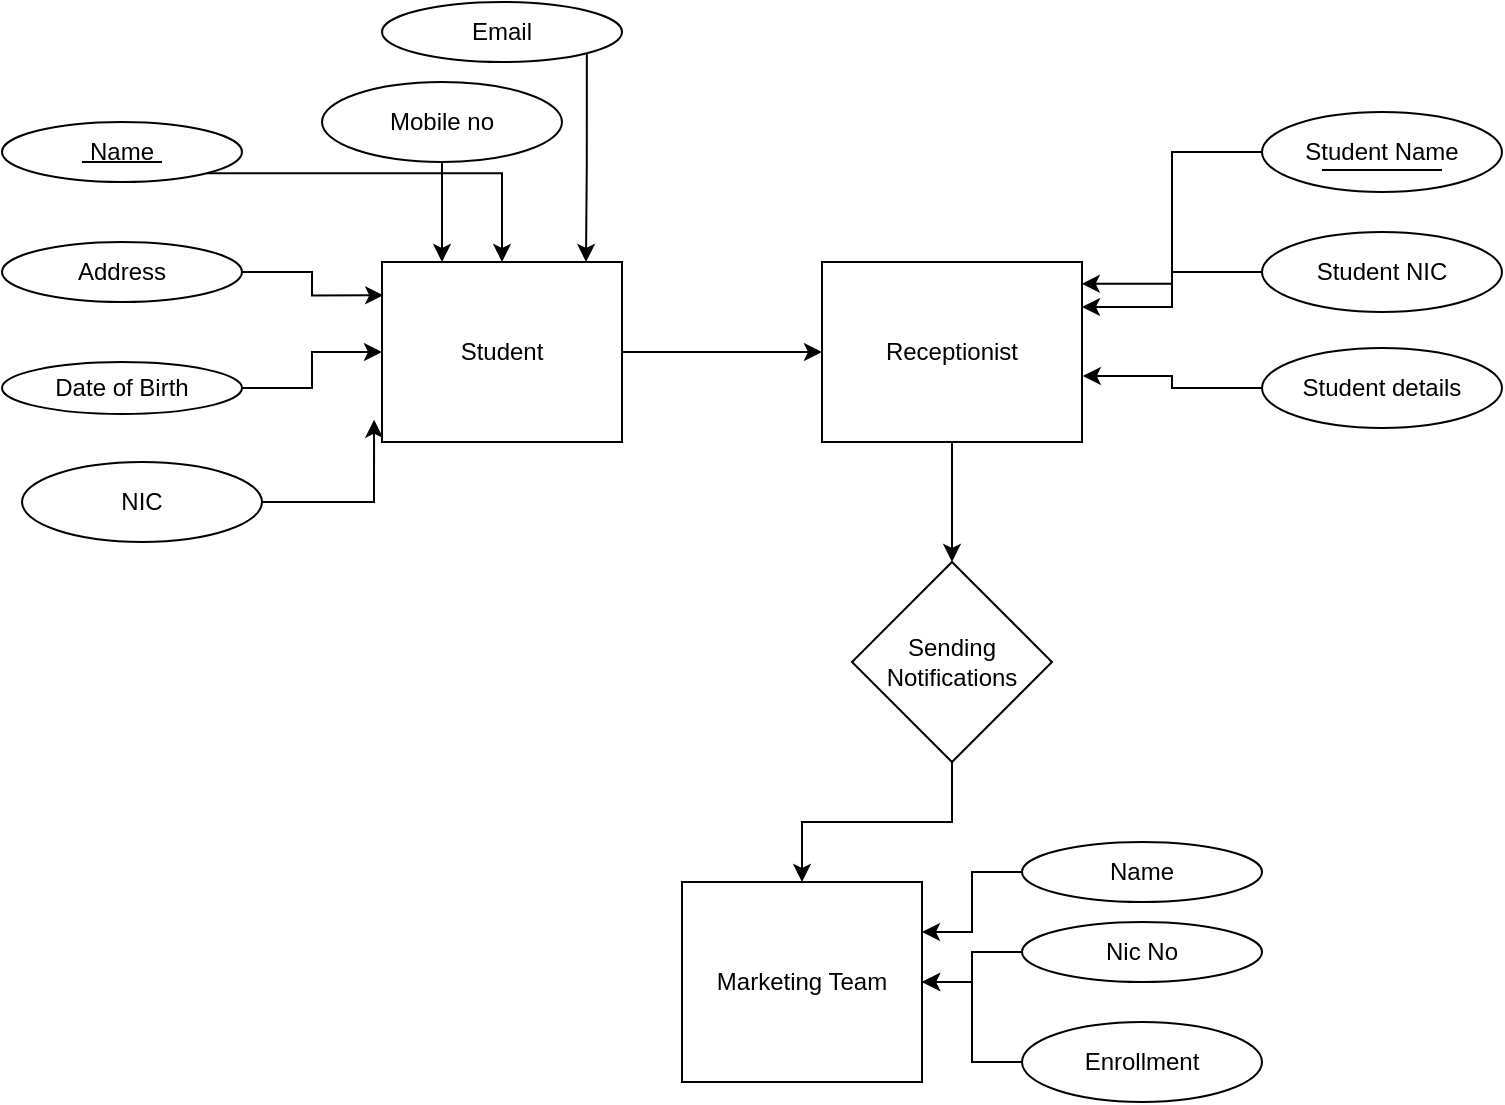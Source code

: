 <mxfile version="13.1.12" type="device"><diagram id="5jY93SGDyIyScoPh5wUN" name="Page-1"><mxGraphModel dx="1458" dy="1488" grid="1" gridSize="10" guides="1" tooltips="1" connect="1" arrows="1" fold="1" page="1" pageScale="1" pageWidth="850" pageHeight="1100" math="0" shadow="0"><root><mxCell id="0"/><mxCell id="1" parent="0"/><mxCell id="cEveiZM8WdKSyWAkojgy-39" value="" style="edgeStyle=orthogonalEdgeStyle;rounded=0;orthogonalLoop=1;jettySize=auto;html=1;" edge="1" parent="1" source="cEveiZM8WdKSyWAkojgy-14" target="cEveiZM8WdKSyWAkojgy-17"><mxGeometry relative="1" as="geometry"/></mxCell><mxCell id="cEveiZM8WdKSyWAkojgy-14" value="Receptionist" style="rounded=0;whiteSpace=wrap;html=1;" vertex="1" parent="1"><mxGeometry x="340" y="20" width="130" height="90" as="geometry"/></mxCell><mxCell id="cEveiZM8WdKSyWAkojgy-15" value="Marketing Team" style="rounded=0;whiteSpace=wrap;html=1;" vertex="1" parent="1"><mxGeometry x="270" y="330" width="120" height="100" as="geometry"/></mxCell><mxCell id="cEveiZM8WdKSyWAkojgy-37" value="" style="edgeStyle=orthogonalEdgeStyle;rounded=0;orthogonalLoop=1;jettySize=auto;html=1;" edge="1" parent="1" source="cEveiZM8WdKSyWAkojgy-17" target="cEveiZM8WdKSyWAkojgy-15"><mxGeometry relative="1" as="geometry"/></mxCell><mxCell id="cEveiZM8WdKSyWAkojgy-17" value="Sending Notifications" style="rhombus;whiteSpace=wrap;html=1;" vertex="1" parent="1"><mxGeometry x="355" y="170" width="100" height="100" as="geometry"/></mxCell><mxCell id="cEveiZM8WdKSyWAkojgy-43" value="" style="edgeStyle=orthogonalEdgeStyle;rounded=0;orthogonalLoop=1;jettySize=auto;html=1;entryX=1;entryY=0.25;entryDx=0;entryDy=0;" edge="1" parent="1" source="cEveiZM8WdKSyWAkojgy-27" target="cEveiZM8WdKSyWAkojgy-15"><mxGeometry relative="1" as="geometry"/></mxCell><mxCell id="cEveiZM8WdKSyWAkojgy-27" value="Name" style="ellipse;whiteSpace=wrap;html=1;" vertex="1" parent="1"><mxGeometry x="440" y="310" width="120" height="30" as="geometry"/></mxCell><mxCell id="cEveiZM8WdKSyWAkojgy-46" value="" style="edgeStyle=orthogonalEdgeStyle;rounded=0;orthogonalLoop=1;jettySize=auto;html=1;" edge="1" parent="1" source="cEveiZM8WdKSyWAkojgy-28" target="cEveiZM8WdKSyWAkojgy-15"><mxGeometry relative="1" as="geometry"><mxPoint x="230" y="350" as="targetPoint"/><Array as="points"/></mxGeometry></mxCell><mxCell id="cEveiZM8WdKSyWAkojgy-28" value="Nic No" style="ellipse;whiteSpace=wrap;html=1;" vertex="1" parent="1"><mxGeometry x="440" y="350" width="120" height="30" as="geometry"/></mxCell><mxCell id="cEveiZM8WdKSyWAkojgy-49" value="" style="edgeStyle=orthogonalEdgeStyle;rounded=0;orthogonalLoop=1;jettySize=auto;html=1;" edge="1" parent="1" source="cEveiZM8WdKSyWAkojgy-30" target="cEveiZM8WdKSyWAkojgy-15"><mxGeometry relative="1" as="geometry"/></mxCell><mxCell id="cEveiZM8WdKSyWAkojgy-30" value="Enrollment" style="ellipse;whiteSpace=wrap;html=1;" vertex="1" parent="1"><mxGeometry x="440" y="400" width="120" height="40" as="geometry"/></mxCell><mxCell id="cEveiZM8WdKSyWAkojgy-51" value="" style="edgeStyle=orthogonalEdgeStyle;rounded=0;orthogonalLoop=1;jettySize=auto;html=1;" edge="1" parent="1" source="cEveiZM8WdKSyWAkojgy-50" target="cEveiZM8WdKSyWAkojgy-14"><mxGeometry relative="1" as="geometry"/></mxCell><mxCell id="cEveiZM8WdKSyWAkojgy-50" value="Student" style="rounded=0;whiteSpace=wrap;html=1;" vertex="1" parent="1"><mxGeometry x="120" y="20" width="120" height="90" as="geometry"/></mxCell><mxCell id="cEveiZM8WdKSyWAkojgy-71" style="edgeStyle=orthogonalEdgeStyle;rounded=0;orthogonalLoop=1;jettySize=auto;html=1;exitX=1;exitY=0.5;exitDx=0;exitDy=0;entryX=0.005;entryY=0.185;entryDx=0;entryDy=0;entryPerimeter=0;" edge="1" parent="1" source="cEveiZM8WdKSyWAkojgy-54" target="cEveiZM8WdKSyWAkojgy-50"><mxGeometry relative="1" as="geometry"/></mxCell><mxCell id="cEveiZM8WdKSyWAkojgy-54" value="Address" style="ellipse;whiteSpace=wrap;html=1;" vertex="1" parent="1"><mxGeometry x="-70" y="10" width="120" height="30" as="geometry"/></mxCell><mxCell id="cEveiZM8WdKSyWAkojgy-70" style="edgeStyle=orthogonalEdgeStyle;rounded=0;orthogonalLoop=1;jettySize=auto;html=1;exitX=1;exitY=1;exitDx=0;exitDy=0;" edge="1" parent="1" source="cEveiZM8WdKSyWAkojgy-55" target="cEveiZM8WdKSyWAkojgy-50"><mxGeometry relative="1" as="geometry"/></mxCell><mxCell id="cEveiZM8WdKSyWAkojgy-55" value="Name" style="ellipse;whiteSpace=wrap;html=1;" vertex="1" parent="1"><mxGeometry x="-70" y="-50" width="120" height="30" as="geometry"/></mxCell><mxCell id="cEveiZM8WdKSyWAkojgy-72" style="edgeStyle=orthogonalEdgeStyle;rounded=0;orthogonalLoop=1;jettySize=auto;html=1;exitX=1;exitY=0.5;exitDx=0;exitDy=0;" edge="1" parent="1" source="cEveiZM8WdKSyWAkojgy-58" target="cEveiZM8WdKSyWAkojgy-50"><mxGeometry relative="1" as="geometry"/></mxCell><mxCell id="cEveiZM8WdKSyWAkojgy-58" value="Date of Birth" style="ellipse;whiteSpace=wrap;html=1;" vertex="1" parent="1"><mxGeometry x="-70" y="70" width="120" height="26" as="geometry"/></mxCell><mxCell id="cEveiZM8WdKSyWAkojgy-60" style="edgeStyle=orthogonalEdgeStyle;rounded=0;orthogonalLoop=1;jettySize=auto;html=1;exitX=0.5;exitY=1;exitDx=0;exitDy=0;" edge="1" parent="1" source="cEveiZM8WdKSyWAkojgy-58" target="cEveiZM8WdKSyWAkojgy-58"><mxGeometry relative="1" as="geometry"/></mxCell><mxCell id="cEveiZM8WdKSyWAkojgy-73" style="edgeStyle=orthogonalEdgeStyle;rounded=0;orthogonalLoop=1;jettySize=auto;html=1;exitX=1;exitY=0.5;exitDx=0;exitDy=0;entryX=-0.033;entryY=0.876;entryDx=0;entryDy=0;entryPerimeter=0;" edge="1" parent="1" source="cEveiZM8WdKSyWAkojgy-62" target="cEveiZM8WdKSyWAkojgy-50"><mxGeometry relative="1" as="geometry"/></mxCell><mxCell id="cEveiZM8WdKSyWAkojgy-62" value="NIC" style="ellipse;whiteSpace=wrap;html=1;" vertex="1" parent="1"><mxGeometry x="-60" y="120" width="120" height="40" as="geometry"/></mxCell><mxCell id="cEveiZM8WdKSyWAkojgy-75" style="edgeStyle=orthogonalEdgeStyle;rounded=0;orthogonalLoop=1;jettySize=auto;html=1;exitX=1;exitY=1;exitDx=0;exitDy=0;" edge="1" parent="1" source="cEveiZM8WdKSyWAkojgy-64"><mxGeometry relative="1" as="geometry"><mxPoint x="222" y="20" as="targetPoint"/></mxGeometry></mxCell><mxCell id="cEveiZM8WdKSyWAkojgy-64" value="Email" style="ellipse;whiteSpace=wrap;html=1;" vertex="1" parent="1"><mxGeometry x="120" y="-110" width="120" height="30" as="geometry"/></mxCell><mxCell id="cEveiZM8WdKSyWAkojgy-68" style="edgeStyle=orthogonalEdgeStyle;rounded=0;orthogonalLoop=1;jettySize=auto;html=1;exitX=0.5;exitY=1;exitDx=0;exitDy=0;entryX=0.25;entryY=0;entryDx=0;entryDy=0;" edge="1" parent="1" source="cEveiZM8WdKSyWAkojgy-65" target="cEveiZM8WdKSyWAkojgy-50"><mxGeometry relative="1" as="geometry"/></mxCell><mxCell id="cEveiZM8WdKSyWAkojgy-65" value="Mobile no" style="ellipse;whiteSpace=wrap;html=1;" vertex="1" parent="1"><mxGeometry x="90" y="-70" width="120" height="40" as="geometry"/></mxCell><mxCell id="cEveiZM8WdKSyWAkojgy-66" style="edgeStyle=orthogonalEdgeStyle;rounded=0;orthogonalLoop=1;jettySize=auto;html=1;exitX=0.5;exitY=1;exitDx=0;exitDy=0;" edge="1" parent="1" source="cEveiZM8WdKSyWAkojgy-65" target="cEveiZM8WdKSyWAkojgy-65"><mxGeometry relative="1" as="geometry"/></mxCell><mxCell id="cEveiZM8WdKSyWAkojgy-82" style="edgeStyle=orthogonalEdgeStyle;rounded=0;orthogonalLoop=1;jettySize=auto;html=1;exitX=0;exitY=0.5;exitDx=0;exitDy=0;entryX=0.999;entryY=0.121;entryDx=0;entryDy=0;entryPerimeter=0;" edge="1" parent="1" source="cEveiZM8WdKSyWAkojgy-78" target="cEveiZM8WdKSyWAkojgy-14"><mxGeometry relative="1" as="geometry"/></mxCell><mxCell id="cEveiZM8WdKSyWAkojgy-78" value="Student Name" style="ellipse;whiteSpace=wrap;html=1;" vertex="1" parent="1"><mxGeometry x="560" y="-55" width="120" height="40" as="geometry"/></mxCell><mxCell id="cEveiZM8WdKSyWAkojgy-83" style="edgeStyle=orthogonalEdgeStyle;rounded=0;orthogonalLoop=1;jettySize=auto;html=1;exitX=0;exitY=0.5;exitDx=0;exitDy=0;entryX=1;entryY=0.25;entryDx=0;entryDy=0;" edge="1" parent="1" source="cEveiZM8WdKSyWAkojgy-79" target="cEveiZM8WdKSyWAkojgy-14"><mxGeometry relative="1" as="geometry"/></mxCell><mxCell id="cEveiZM8WdKSyWAkojgy-79" value="Student NIC" style="ellipse;whiteSpace=wrap;html=1;" vertex="1" parent="1"><mxGeometry x="560" y="5" width="120" height="40" as="geometry"/></mxCell><mxCell id="cEveiZM8WdKSyWAkojgy-84" style="edgeStyle=orthogonalEdgeStyle;rounded=0;orthogonalLoop=1;jettySize=auto;html=1;exitX=0;exitY=0.5;exitDx=0;exitDy=0;entryX=1.003;entryY=0.633;entryDx=0;entryDy=0;entryPerimeter=0;" edge="1" parent="1" source="cEveiZM8WdKSyWAkojgy-80" target="cEveiZM8WdKSyWAkojgy-14"><mxGeometry relative="1" as="geometry"/></mxCell><mxCell id="cEveiZM8WdKSyWAkojgy-80" value="Student details" style="ellipse;whiteSpace=wrap;html=1;" vertex="1" parent="1"><mxGeometry x="560" y="63" width="120" height="40" as="geometry"/></mxCell><mxCell id="cEveiZM8WdKSyWAkojgy-86" value="" style="endArrow=none;html=1;rounded=0;" edge="1" parent="1"><mxGeometry relative="1" as="geometry"><mxPoint x="-30" y="-30" as="sourcePoint"/><mxPoint x="10" y="-30" as="targetPoint"/></mxGeometry></mxCell><mxCell id="cEveiZM8WdKSyWAkojgy-88" value="" style="line;strokeWidth=1;fillColor=none;align=left;verticalAlign=middle;spacingTop=-1;spacingLeft=3;spacingRight=3;rotatable=0;labelPosition=right;points=[];portConstraint=eastwest;fontSize=12;" vertex="1" parent="1"><mxGeometry x="590" y="-30" width="60" height="8" as="geometry"/></mxCell></root></mxGraphModel></diagram></mxfile>